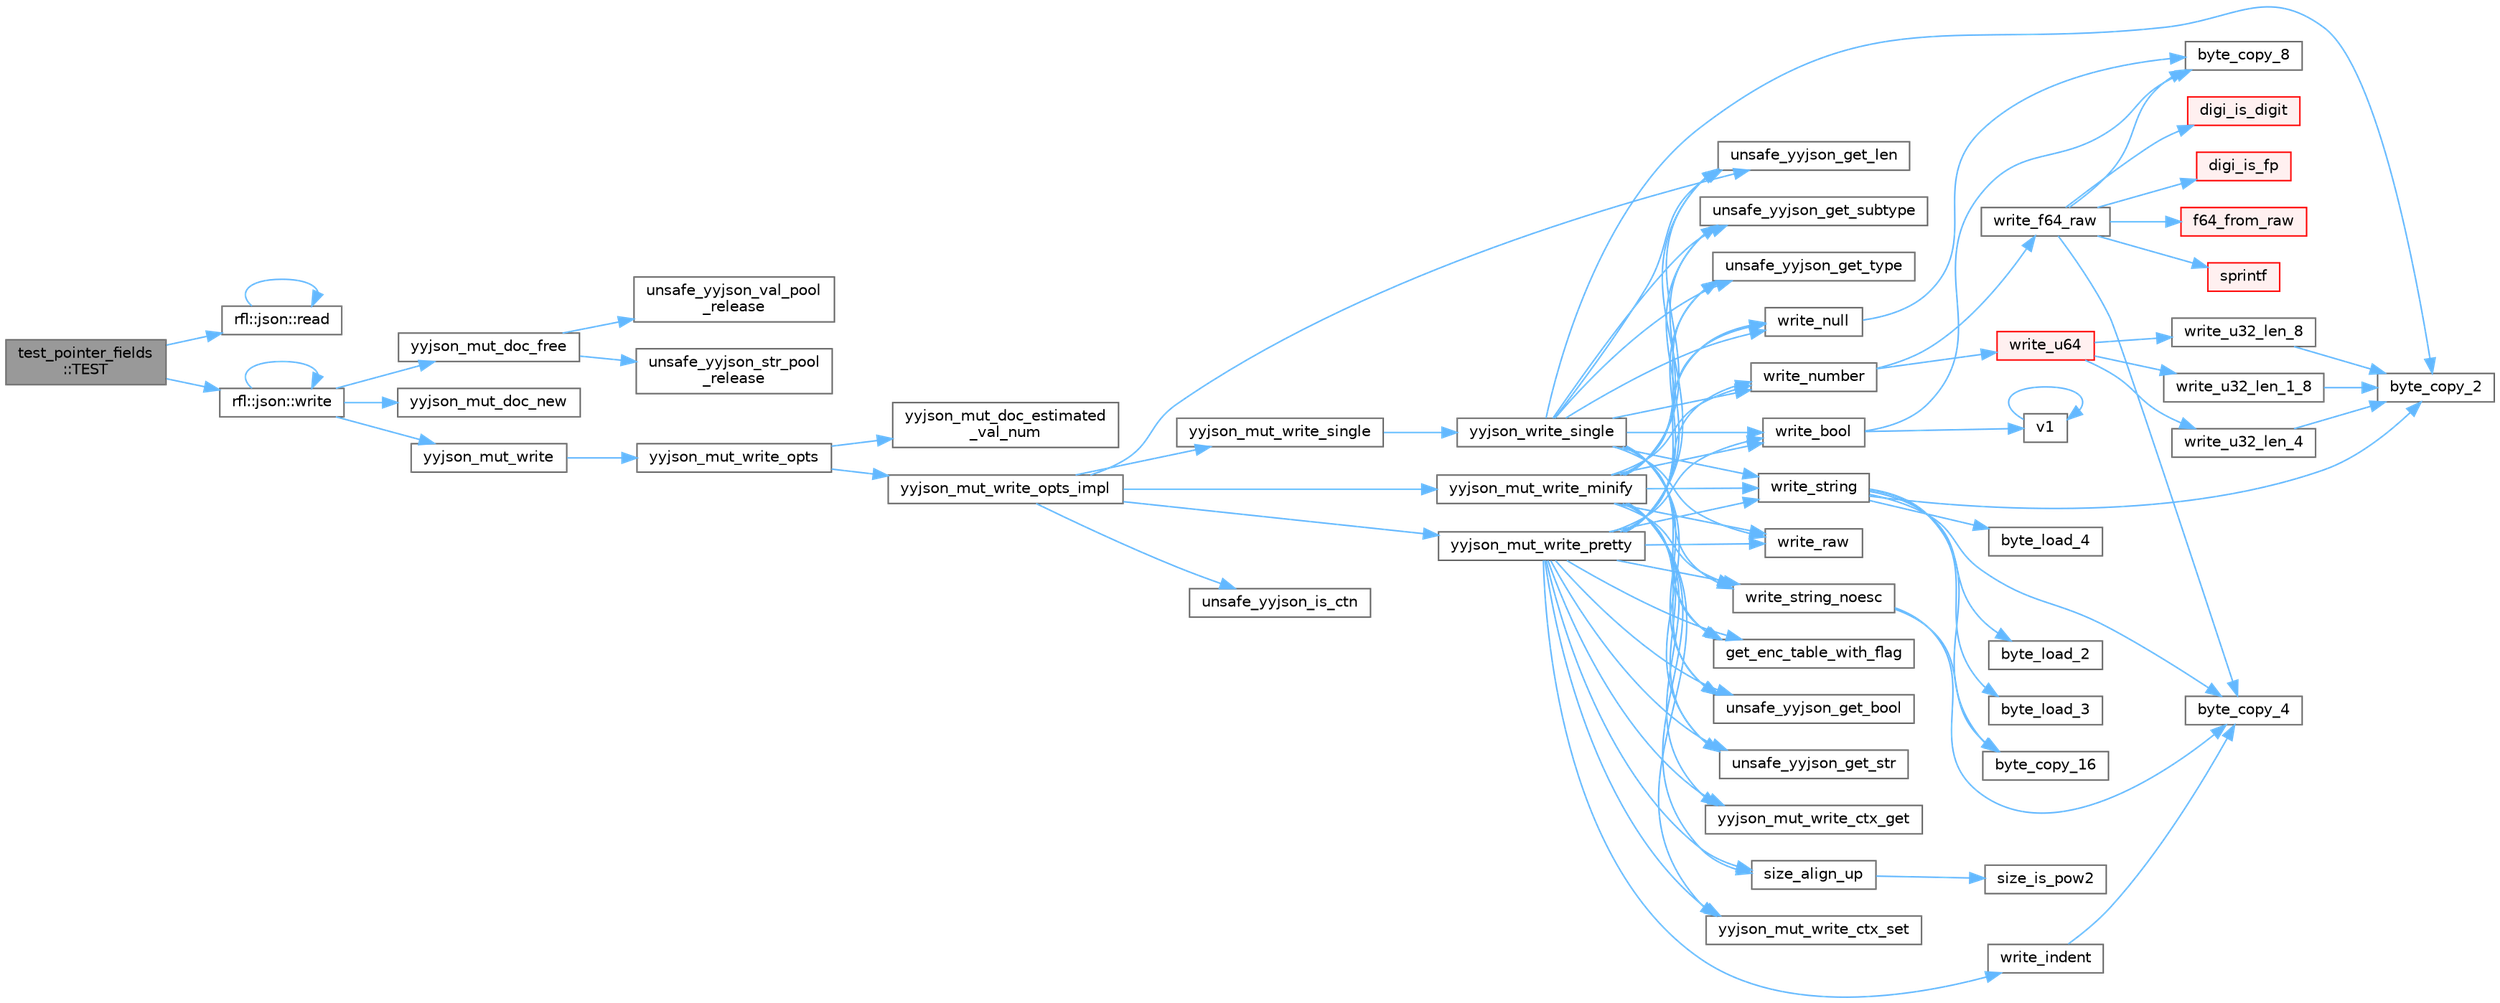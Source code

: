 digraph "test_pointer_fields::TEST"
{
 // LATEX_PDF_SIZE
  bgcolor="transparent";
  edge [fontname=Helvetica,fontsize=10,labelfontname=Helvetica,labelfontsize=10];
  node [fontname=Helvetica,fontsize=10,shape=box,height=0.2,width=0.4];
  rankdir="LR";
  Node1 [id="Node000001",label="test_pointer_fields\l::TEST",height=0.2,width=0.4,color="gray40", fillcolor="grey60", style="filled", fontcolor="black",tooltip=" "];
  Node1 -> Node2 [id="edge1_Node000001_Node000002",color="steelblue1",style="solid",tooltip=" "];
  Node2 [id="Node000002",label="rfl::json::read",height=0.2,width=0.4,color="grey40", fillcolor="white", style="filled",URL="$namespacerfl_1_1json.html#a905573518eca04a9c269d1bb32de7dd1",tooltip="Parses an object from a JSON var."];
  Node2 -> Node2 [id="edge2_Node000002_Node000002",color="steelblue1",style="solid",tooltip=" "];
  Node1 -> Node3 [id="edge3_Node000001_Node000003",color="steelblue1",style="solid",tooltip=" "];
  Node3 [id="Node000003",label="rfl::json::write",height=0.2,width=0.4,color="grey40", fillcolor="white", style="filled",URL="$namespacerfl_1_1json.html#af39a23539424555b8c970d12a58e547f",tooltip="Returns a JSON string."];
  Node3 -> Node3 [id="edge4_Node000003_Node000003",color="steelblue1",style="solid",tooltip=" "];
  Node3 -> Node4 [id="edge5_Node000003_Node000004",color="steelblue1",style="solid",tooltip=" "];
  Node4 [id="Node000004",label="yyjson_mut_doc_free",height=0.2,width=0.4,color="grey40", fillcolor="white", style="filled",URL="$yyjson_8c.html#a473b53dd223f25a117a6fe3b543bfdb1",tooltip=" "];
  Node4 -> Node5 [id="edge6_Node000004_Node000005",color="steelblue1",style="solid",tooltip=" "];
  Node5 [id="Node000005",label="unsafe_yyjson_str_pool\l_release",height=0.2,width=0.4,color="grey40", fillcolor="white", style="filled",URL="$yyjson_8c.html#a68827985804124f8d26d256b07877cf9",tooltip=" "];
  Node4 -> Node6 [id="edge7_Node000004_Node000006",color="steelblue1",style="solid",tooltip=" "];
  Node6 [id="Node000006",label="unsafe_yyjson_val_pool\l_release",height=0.2,width=0.4,color="grey40", fillcolor="white", style="filled",URL="$yyjson_8c.html#a423ab190d8ce947af71ff1a45ab76805",tooltip=" "];
  Node3 -> Node7 [id="edge8_Node000003_Node000007",color="steelblue1",style="solid",tooltip=" "];
  Node7 [id="Node000007",label="yyjson_mut_doc_new",height=0.2,width=0.4,color="grey40", fillcolor="white", style="filled",URL="$yyjson_8c.html#a94a8c1c5f4e47e11e268d7f4c0e4cb1a",tooltip=" "];
  Node3 -> Node8 [id="edge9_Node000003_Node000008",color="steelblue1",style="solid",tooltip=" "];
  Node8 [id="Node000008",label="yyjson_mut_write",height=0.2,width=0.4,color="grey40", fillcolor="white", style="filled",URL="$yyjson_8h.html#a881e2ee3f487385810829df8bc675f1f",tooltip=" "];
  Node8 -> Node9 [id="edge10_Node000008_Node000009",color="steelblue1",style="solid",tooltip=" "];
  Node9 [id="Node000009",label="yyjson_mut_write_opts",height=0.2,width=0.4,color="grey40", fillcolor="white", style="filled",URL="$yyjson_8c.html#a43932e149602ddfcd9257648ea36e553",tooltip=" "];
  Node9 -> Node10 [id="edge11_Node000009_Node000010",color="steelblue1",style="solid",tooltip=" "];
  Node10 [id="Node000010",label="yyjson_mut_doc_estimated\l_val_num",height=0.2,width=0.4,color="grey40", fillcolor="white", style="filled",URL="$yyjson_8c.html#ac9cfbe501c1317baf92c53571c7333ee",tooltip=" "];
  Node9 -> Node11 [id="edge12_Node000009_Node000011",color="steelblue1",style="solid",tooltip=" "];
  Node11 [id="Node000011",label="yyjson_mut_write_opts_impl",height=0.2,width=0.4,color="grey40", fillcolor="white", style="filled",URL="$yyjson_8c.html#a9419498fed912dda63693d15ff91c74c",tooltip=" "];
  Node11 -> Node12 [id="edge13_Node000011_Node000012",color="steelblue1",style="solid",tooltip=" "];
  Node12 [id="Node000012",label="unsafe_yyjson_get_len",height=0.2,width=0.4,color="grey40", fillcolor="white", style="filled",URL="$yyjson_8h.html#a445bf8a7f9981e4797bf95db944ddf8f",tooltip=" "];
  Node11 -> Node13 [id="edge14_Node000011_Node000013",color="steelblue1",style="solid",tooltip=" "];
  Node13 [id="Node000013",label="unsafe_yyjson_is_ctn",height=0.2,width=0.4,color="grey40", fillcolor="white", style="filled",URL="$yyjson_8h.html#afe1e8995e63d29297d569c4a848bf5a2",tooltip=" "];
  Node11 -> Node14 [id="edge15_Node000011_Node000014",color="steelblue1",style="solid",tooltip=" "];
  Node14 [id="Node000014",label="yyjson_mut_write_minify",height=0.2,width=0.4,color="grey40", fillcolor="white", style="filled",URL="$yyjson_8c.html#a41b0f7caeaed5e6075fdbad6e37daa44",tooltip=" "];
  Node14 -> Node15 [id="edge16_Node000014_Node000015",color="steelblue1",style="solid",tooltip=" "];
  Node15 [id="Node000015",label="get_enc_table_with_flag",height=0.2,width=0.4,color="grey40", fillcolor="white", style="filled",URL="$yyjson_8c.html#a4b810e39a1c70f479ea48f4b6be239b0",tooltip=" "];
  Node14 -> Node16 [id="edge17_Node000014_Node000016",color="steelblue1",style="solid",tooltip=" "];
  Node16 [id="Node000016",label="size_align_up",height=0.2,width=0.4,color="grey40", fillcolor="white", style="filled",URL="$yyjson_8c.html#aee0ecba3f0e01a145a4bd084c40b53b6",tooltip=" "];
  Node16 -> Node17 [id="edge18_Node000016_Node000017",color="steelblue1",style="solid",tooltip=" "];
  Node17 [id="Node000017",label="size_is_pow2",height=0.2,width=0.4,color="grey40", fillcolor="white", style="filled",URL="$yyjson_8c.html#a9c435a75a5fc566d5382ba2646704a18",tooltip=" "];
  Node14 -> Node18 [id="edge19_Node000014_Node000018",color="steelblue1",style="solid",tooltip=" "];
  Node18 [id="Node000018",label="unsafe_yyjson_get_bool",height=0.2,width=0.4,color="grey40", fillcolor="white", style="filled",URL="$yyjson_8h.html#a3ef8c1e13a7f67eead2d945125769f90",tooltip=" "];
  Node14 -> Node12 [id="edge20_Node000014_Node000012",color="steelblue1",style="solid",tooltip=" "];
  Node14 -> Node19 [id="edge21_Node000014_Node000019",color="steelblue1",style="solid",tooltip=" "];
  Node19 [id="Node000019",label="unsafe_yyjson_get_str",height=0.2,width=0.4,color="grey40", fillcolor="white", style="filled",URL="$yyjson_8h.html#a879b3c14194afd5b60d663640998c020",tooltip=" "];
  Node14 -> Node20 [id="edge22_Node000014_Node000020",color="steelblue1",style="solid",tooltip=" "];
  Node20 [id="Node000020",label="unsafe_yyjson_get_subtype",height=0.2,width=0.4,color="grey40", fillcolor="white", style="filled",URL="$yyjson_8h.html#a735848e46f26bfe3dfb333c7f890205e",tooltip=" "];
  Node14 -> Node21 [id="edge23_Node000014_Node000021",color="steelblue1",style="solid",tooltip=" "];
  Node21 [id="Node000021",label="unsafe_yyjson_get_type",height=0.2,width=0.4,color="grey40", fillcolor="white", style="filled",URL="$yyjson_8h.html#a25aa2b2a33dccb9af7da4576b3cbe6ab",tooltip=" "];
  Node14 -> Node22 [id="edge24_Node000014_Node000022",color="steelblue1",style="solid",tooltip=" "];
  Node22 [id="Node000022",label="write_bool",height=0.2,width=0.4,color="grey40", fillcolor="white", style="filled",URL="$yyjson_8c.html#a8f48aafc5963521f3da75e2448f0d084",tooltip=" "];
  Node22 -> Node23 [id="edge25_Node000022_Node000023",color="steelblue1",style="solid",tooltip=" "];
  Node23 [id="Node000023",label="byte_copy_8",height=0.2,width=0.4,color="grey40", fillcolor="white", style="filled",URL="$yyjson_8c.html#a03dd49c937c12d9a85deaac184d25eb9",tooltip=" "];
  Node22 -> Node24 [id="edge26_Node000022_Node000024",color="steelblue1",style="solid",tooltip=" "];
  Node24 [id="Node000024",label="v1",height=0.2,width=0.4,color="grey40", fillcolor="white", style="filled",URL="$_tutorial___reshape_mat2_vec_8cpp.html#a10bd710692c91bc238f2e1da77730678",tooltip=" "];
  Node24 -> Node24 [id="edge27_Node000024_Node000024",color="steelblue1",style="solid",tooltip=" "];
  Node14 -> Node25 [id="edge28_Node000014_Node000025",color="steelblue1",style="solid",tooltip=" "];
  Node25 [id="Node000025",label="write_null",height=0.2,width=0.4,color="grey40", fillcolor="white", style="filled",URL="$yyjson_8c.html#a9ab2502373a7c2ad7decc10b76c47043",tooltip=" "];
  Node25 -> Node23 [id="edge29_Node000025_Node000023",color="steelblue1",style="solid",tooltip=" "];
  Node14 -> Node26 [id="edge30_Node000014_Node000026",color="steelblue1",style="solid",tooltip=" "];
  Node26 [id="Node000026",label="write_number",height=0.2,width=0.4,color="grey40", fillcolor="white", style="filled",URL="$yyjson_8c.html#a7a6eb98c82d060a1b4b1b25ae9169770",tooltip=" "];
  Node26 -> Node27 [id="edge31_Node000026_Node000027",color="steelblue1",style="solid",tooltip=" "];
  Node27 [id="Node000027",label="write_f64_raw",height=0.2,width=0.4,color="grey40", fillcolor="white", style="filled",URL="$yyjson_8c.html#a429024eddbd3335464adf309aef2db7f",tooltip=" "];
  Node27 -> Node28 [id="edge32_Node000027_Node000028",color="steelblue1",style="solid",tooltip=" "];
  Node28 [id="Node000028",label="byte_copy_4",height=0.2,width=0.4,color="grey40", fillcolor="white", style="filled",URL="$yyjson_8c.html#a98219967baeab34ab615b4ccda0df146",tooltip=" "];
  Node27 -> Node23 [id="edge33_Node000027_Node000023",color="steelblue1",style="solid",tooltip=" "];
  Node27 -> Node29 [id="edge34_Node000027_Node000029",color="steelblue1",style="solid",tooltip=" "];
  Node29 [id="Node000029",label="digi_is_digit",height=0.2,width=0.4,color="red", fillcolor="#FFF0F0", style="filled",URL="$yyjson_8c.html#ac16e36c200b16a17041aac1ed37276d7",tooltip=" "];
  Node27 -> Node31 [id="edge35_Node000027_Node000031",color="steelblue1",style="solid",tooltip=" "];
  Node31 [id="Node000031",label="digi_is_fp",height=0.2,width=0.4,color="red", fillcolor="#FFF0F0", style="filled",URL="$yyjson_8c.html#ac38bca46c8cbb1107ca4188d2eb4fcbe",tooltip=" "];
  Node27 -> Node32 [id="edge36_Node000027_Node000032",color="steelblue1",style="solid",tooltip=" "];
  Node32 [id="Node000032",label="f64_from_raw",height=0.2,width=0.4,color="red", fillcolor="#FFF0F0", style="filled",URL="$yyjson_8c.html#a7d61d2afe6fefb1935af9086d95ee8a8",tooltip=" "];
  Node27 -> Node34 [id="edge37_Node000027_Node000034",color="steelblue1",style="solid",tooltip=" "];
  Node34 [id="Node000034",label="sprintf",height=0.2,width=0.4,color="red", fillcolor="#FFF0F0", style="filled",URL="$printf_8h.html#aa7d2e7e454d3fe606a71504a119dc894",tooltip=" "];
  Node26 -> Node64 [id="edge38_Node000026_Node000064",color="steelblue1",style="solid",tooltip=" "];
  Node64 [id="Node000064",label="write_u64",height=0.2,width=0.4,color="red", fillcolor="#FFF0F0", style="filled",URL="$yyjson_8c.html#aa2f06c8a20b378eb29cfe95d0af5c95e",tooltip=" "];
  Node64 -> Node65 [id="edge39_Node000064_Node000065",color="steelblue1",style="solid",tooltip=" "];
  Node65 [id="Node000065",label="write_u32_len_1_8",height=0.2,width=0.4,color="grey40", fillcolor="white", style="filled",URL="$yyjson_8c.html#a5a7d8b8a37067ca47adb0b419814ef9a",tooltip=" "];
  Node65 -> Node66 [id="edge40_Node000065_Node000066",color="steelblue1",style="solid",tooltip=" "];
  Node66 [id="Node000066",label="byte_copy_2",height=0.2,width=0.4,color="grey40", fillcolor="white", style="filled",URL="$yyjson_8c.html#ac6a11726824f52b6413a67488f5a3152",tooltip=" "];
  Node64 -> Node67 [id="edge41_Node000064_Node000067",color="steelblue1",style="solid",tooltip=" "];
  Node67 [id="Node000067",label="write_u32_len_4",height=0.2,width=0.4,color="grey40", fillcolor="white", style="filled",URL="$yyjson_8c.html#ae5ef2b18cbf8ab8c261b23aab6d3bea3",tooltip=" "];
  Node67 -> Node66 [id="edge42_Node000067_Node000066",color="steelblue1",style="solid",tooltip=" "];
  Node64 -> Node68 [id="edge43_Node000064_Node000068",color="steelblue1",style="solid",tooltip=" "];
  Node68 [id="Node000068",label="write_u32_len_8",height=0.2,width=0.4,color="grey40", fillcolor="white", style="filled",URL="$yyjson_8c.html#ab1d9fcbafc860e770ed5aa9fc70577fc",tooltip=" "];
  Node68 -> Node66 [id="edge44_Node000068_Node000066",color="steelblue1",style="solid",tooltip=" "];
  Node14 -> Node70 [id="edge45_Node000014_Node000070",color="steelblue1",style="solid",tooltip=" "];
  Node70 [id="Node000070",label="write_raw",height=0.2,width=0.4,color="grey40", fillcolor="white", style="filled",URL="$yyjson_8c.html#a595a43099038f73ab0af2b4209b1f0fd",tooltip=" "];
  Node14 -> Node71 [id="edge46_Node000014_Node000071",color="steelblue1",style="solid",tooltip=" "];
  Node71 [id="Node000071",label="write_string",height=0.2,width=0.4,color="grey40", fillcolor="white", style="filled",URL="$yyjson_8c.html#a1aadf662e6fc22a6419db27146e38472",tooltip=" "];
  Node71 -> Node72 [id="edge47_Node000071_Node000072",color="steelblue1",style="solid",tooltip=" "];
  Node72 [id="Node000072",label="byte_copy_16",height=0.2,width=0.4,color="grey40", fillcolor="white", style="filled",URL="$yyjson_8c.html#a1720d43cc1ae5984a4e5751dbe7301a0",tooltip=" "];
  Node71 -> Node66 [id="edge48_Node000071_Node000066",color="steelblue1",style="solid",tooltip=" "];
  Node71 -> Node28 [id="edge49_Node000071_Node000028",color="steelblue1",style="solid",tooltip=" "];
  Node71 -> Node73 [id="edge50_Node000071_Node000073",color="steelblue1",style="solid",tooltip=" "];
  Node73 [id="Node000073",label="byte_load_2",height=0.2,width=0.4,color="grey40", fillcolor="white", style="filled",URL="$yyjson_8c.html#abd106e94ebb52b1b9c0e79e2246f24bd",tooltip=" "];
  Node71 -> Node74 [id="edge51_Node000071_Node000074",color="steelblue1",style="solid",tooltip=" "];
  Node74 [id="Node000074",label="byte_load_3",height=0.2,width=0.4,color="grey40", fillcolor="white", style="filled",URL="$yyjson_8c.html#a31005a45113248534b4ae663dc0a85f3",tooltip=" "];
  Node71 -> Node75 [id="edge52_Node000071_Node000075",color="steelblue1",style="solid",tooltip=" "];
  Node75 [id="Node000075",label="byte_load_4",height=0.2,width=0.4,color="grey40", fillcolor="white", style="filled",URL="$yyjson_8c.html#a87c460a03bebacd0dcdad97440488c2b",tooltip=" "];
  Node14 -> Node76 [id="edge53_Node000014_Node000076",color="steelblue1",style="solid",tooltip=" "];
  Node76 [id="Node000076",label="write_string_noesc",height=0.2,width=0.4,color="grey40", fillcolor="white", style="filled",URL="$yyjson_8c.html#ab1d27351bed7d1f6f632f75dcf9846de",tooltip=" "];
  Node76 -> Node72 [id="edge54_Node000076_Node000072",color="steelblue1",style="solid",tooltip=" "];
  Node76 -> Node28 [id="edge55_Node000076_Node000028",color="steelblue1",style="solid",tooltip=" "];
  Node14 -> Node77 [id="edge56_Node000014_Node000077",color="steelblue1",style="solid",tooltip=" "];
  Node77 [id="Node000077",label="yyjson_mut_write_ctx_get",height=0.2,width=0.4,color="grey40", fillcolor="white", style="filled",URL="$yyjson_8c.html#a7330d6789bda008b50a3a964e17629c4",tooltip=" "];
  Node14 -> Node78 [id="edge57_Node000014_Node000078",color="steelblue1",style="solid",tooltip=" "];
  Node78 [id="Node000078",label="yyjson_mut_write_ctx_set",height=0.2,width=0.4,color="grey40", fillcolor="white", style="filled",URL="$yyjson_8c.html#ad170c12cec69275d5f79d760bd3b1a0a",tooltip=" "];
  Node11 -> Node79 [id="edge58_Node000011_Node000079",color="steelblue1",style="solid",tooltip=" "];
  Node79 [id="Node000079",label="yyjson_mut_write_pretty",height=0.2,width=0.4,color="grey40", fillcolor="white", style="filled",URL="$yyjson_8c.html#a5bd41dfbb867b6521e1f7571f3615b0f",tooltip=" "];
  Node79 -> Node15 [id="edge59_Node000079_Node000015",color="steelblue1",style="solid",tooltip=" "];
  Node79 -> Node16 [id="edge60_Node000079_Node000016",color="steelblue1",style="solid",tooltip=" "];
  Node79 -> Node18 [id="edge61_Node000079_Node000018",color="steelblue1",style="solid",tooltip=" "];
  Node79 -> Node12 [id="edge62_Node000079_Node000012",color="steelblue1",style="solid",tooltip=" "];
  Node79 -> Node19 [id="edge63_Node000079_Node000019",color="steelblue1",style="solid",tooltip=" "];
  Node79 -> Node20 [id="edge64_Node000079_Node000020",color="steelblue1",style="solid",tooltip=" "];
  Node79 -> Node21 [id="edge65_Node000079_Node000021",color="steelblue1",style="solid",tooltip=" "];
  Node79 -> Node22 [id="edge66_Node000079_Node000022",color="steelblue1",style="solid",tooltip=" "];
  Node79 -> Node80 [id="edge67_Node000079_Node000080",color="steelblue1",style="solid",tooltip=" "];
  Node80 [id="Node000080",label="write_indent",height=0.2,width=0.4,color="grey40", fillcolor="white", style="filled",URL="$yyjson_8c.html#ac6e21689f9ccf3981672a321d7d02e47",tooltip=" "];
  Node80 -> Node28 [id="edge68_Node000080_Node000028",color="steelblue1",style="solid",tooltip=" "];
  Node79 -> Node25 [id="edge69_Node000079_Node000025",color="steelblue1",style="solid",tooltip=" "];
  Node79 -> Node26 [id="edge70_Node000079_Node000026",color="steelblue1",style="solid",tooltip=" "];
  Node79 -> Node70 [id="edge71_Node000079_Node000070",color="steelblue1",style="solid",tooltip=" "];
  Node79 -> Node71 [id="edge72_Node000079_Node000071",color="steelblue1",style="solid",tooltip=" "];
  Node79 -> Node76 [id="edge73_Node000079_Node000076",color="steelblue1",style="solid",tooltip=" "];
  Node79 -> Node77 [id="edge74_Node000079_Node000077",color="steelblue1",style="solid",tooltip=" "];
  Node79 -> Node78 [id="edge75_Node000079_Node000078",color="steelblue1",style="solid",tooltip=" "];
  Node11 -> Node81 [id="edge76_Node000011_Node000081",color="steelblue1",style="solid",tooltip=" "];
  Node81 [id="Node000081",label="yyjson_mut_write_single",height=0.2,width=0.4,color="grey40", fillcolor="white", style="filled",URL="$yyjson_8c.html#a6453eece4aede41c7d909075ad2980e0",tooltip=" "];
  Node81 -> Node82 [id="edge77_Node000081_Node000082",color="steelblue1",style="solid",tooltip=" "];
  Node82 [id="Node000082",label="yyjson_write_single",height=0.2,width=0.4,color="grey40", fillcolor="white", style="filled",URL="$yyjson_8c.html#a083e9d39ef4daa8ddc5c6474ccf5e468",tooltip=" "];
  Node82 -> Node66 [id="edge78_Node000082_Node000066",color="steelblue1",style="solid",tooltip=" "];
  Node82 -> Node15 [id="edge79_Node000082_Node000015",color="steelblue1",style="solid",tooltip=" "];
  Node82 -> Node18 [id="edge80_Node000082_Node000018",color="steelblue1",style="solid",tooltip=" "];
  Node82 -> Node12 [id="edge81_Node000082_Node000012",color="steelblue1",style="solid",tooltip=" "];
  Node82 -> Node19 [id="edge82_Node000082_Node000019",color="steelblue1",style="solid",tooltip=" "];
  Node82 -> Node20 [id="edge83_Node000082_Node000020",color="steelblue1",style="solid",tooltip=" "];
  Node82 -> Node21 [id="edge84_Node000082_Node000021",color="steelblue1",style="solid",tooltip=" "];
  Node82 -> Node22 [id="edge85_Node000082_Node000022",color="steelblue1",style="solid",tooltip=" "];
  Node82 -> Node25 [id="edge86_Node000082_Node000025",color="steelblue1",style="solid",tooltip=" "];
  Node82 -> Node26 [id="edge87_Node000082_Node000026",color="steelblue1",style="solid",tooltip=" "];
  Node82 -> Node70 [id="edge88_Node000082_Node000070",color="steelblue1",style="solid",tooltip=" "];
  Node82 -> Node71 [id="edge89_Node000082_Node000071",color="steelblue1",style="solid",tooltip=" "];
  Node82 -> Node76 [id="edge90_Node000082_Node000076",color="steelblue1",style="solid",tooltip=" "];
}
